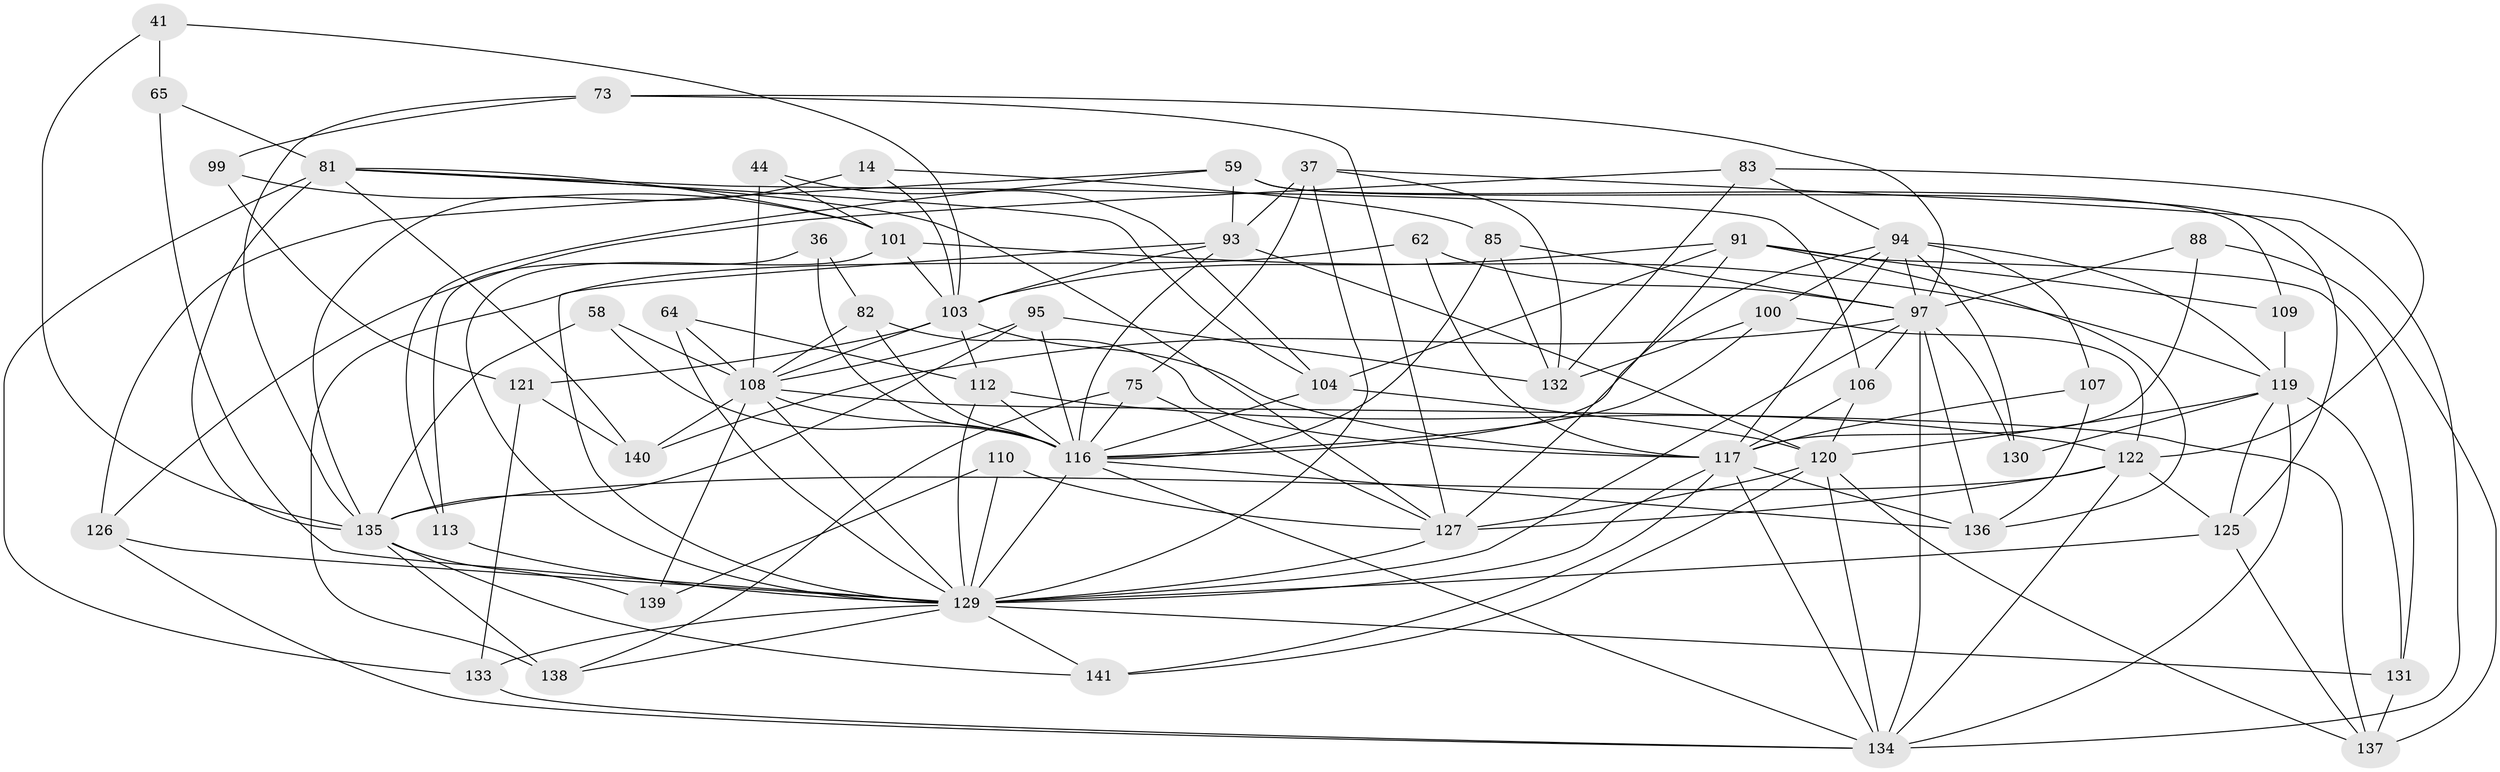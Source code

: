 // original degree distribution, {4: 1.0}
// Generated by graph-tools (version 1.1) at 2025/03/03/04/25 22:03:36]
// undirected, 56 vertices, 154 edges
graph export_dot {
graph [start="1"]
  node [color=gray90,style=filled];
  14;
  36;
  37 [super="+30"];
  41;
  44;
  58;
  59 [super="+21"];
  62;
  64;
  65 [super="+35"];
  73 [super="+22"];
  75;
  81 [super="+33+69+77"];
  82 [super="+18"];
  83;
  85;
  88;
  91 [super="+70"];
  93 [super="+79"];
  94 [super="+89"];
  95;
  97 [super="+53+78"];
  99;
  100;
  101 [super="+50"];
  103 [super="+6+46+102"];
  104 [super="+63"];
  106;
  107;
  108 [super="+15+39+87+57"];
  109;
  110;
  112 [super="+11"];
  113;
  116 [super="+48+105"];
  117 [super="+55+61+111+90"];
  119 [super="+72"];
  120 [super="+19+32+31"];
  121;
  122 [super="+23+84"];
  125 [super="+80"];
  126;
  127 [super="+38+86"];
  129 [super="+60+128+114+123"];
  130;
  131;
  132 [super="+20"];
  133;
  134 [super="+115"];
  135 [super="+98+124"];
  136 [super="+118"];
  137 [super="+8"];
  138 [super="+67"];
  139;
  140;
  141 [super="+71"];
  14 -- 85;
  14 -- 103;
  14 -- 135 [weight=2];
  36 -- 113;
  36 -- 82 [weight=2];
  36 -- 116;
  37 -- 129;
  37 -- 93;
  37 -- 132 [weight=2];
  37 -- 75;
  37 -- 134;
  41 -- 65 [weight=2];
  41 -- 103;
  41 -- 135;
  44 -- 104;
  44 -- 108 [weight=2];
  44 -- 101;
  58 -- 108;
  58 -- 116;
  58 -- 135 [weight=2];
  59 -- 93;
  59 -- 109 [weight=2];
  59 -- 113;
  59 -- 126;
  59 -- 125;
  62 -- 97;
  62 -- 117;
  62 -- 138 [weight=2];
  64 -- 112 [weight=2];
  64 -- 108;
  64 -- 129;
  65 -- 81 [weight=2];
  65 -- 129 [weight=2];
  73 -- 99 [weight=2];
  73 -- 127 [weight=2];
  73 -- 97;
  73 -- 135;
  75 -- 138;
  75 -- 116;
  75 -- 127;
  81 -- 106;
  81 -- 140;
  81 -- 135 [weight=2];
  81 -- 133;
  81 -- 101;
  81 -- 104;
  81 -- 127;
  82 -- 108 [weight=2];
  82 -- 117;
  82 -- 116;
  83 -- 126;
  83 -- 132;
  83 -- 122;
  83 -- 94;
  85 -- 132;
  85 -- 97;
  85 -- 116;
  88 -- 137 [weight=2];
  88 -- 97;
  88 -- 117;
  91 -- 109;
  91 -- 131;
  91 -- 136;
  91 -- 104;
  91 -- 103;
  91 -- 127;
  93 -- 116;
  93 -- 120;
  93 -- 129;
  93 -- 103;
  94 -- 130 [weight=2];
  94 -- 107 [weight=2];
  94 -- 100;
  94 -- 116;
  94 -- 119;
  94 -- 97;
  94 -- 117;
  95 -- 132;
  95 -- 108;
  95 -- 116;
  95 -- 135;
  97 -- 130;
  97 -- 136;
  97 -- 106;
  97 -- 134 [weight=2];
  97 -- 140;
  97 -- 129;
  99 -- 121;
  99 -- 101;
  100 -- 132;
  100 -- 122;
  100 -- 116;
  101 -- 103;
  101 -- 119;
  101 -- 129;
  103 -- 112;
  103 -- 121;
  103 -- 108 [weight=3];
  103 -- 117 [weight=2];
  104 -- 120;
  104 -- 116 [weight=2];
  106 -- 120;
  106 -- 117;
  107 -- 136;
  107 -- 117;
  108 -- 139;
  108 -- 137;
  108 -- 140;
  108 -- 116 [weight=2];
  108 -- 129 [weight=3];
  109 -- 119;
  110 -- 139;
  110 -- 127;
  110 -- 129 [weight=2];
  112 -- 122;
  112 -- 129;
  112 -- 116;
  113 -- 129 [weight=2];
  116 -- 129 [weight=3];
  116 -- 134;
  116 -- 136 [weight=2];
  117 -- 134;
  117 -- 141;
  117 -- 129 [weight=3];
  117 -- 136;
  119 -- 130;
  119 -- 131;
  119 -- 120 [weight=2];
  119 -- 134;
  119 -- 125 [weight=2];
  120 -- 127;
  120 -- 137;
  120 -- 141 [weight=2];
  120 -- 134;
  121 -- 133;
  121 -- 140;
  122 -- 127;
  122 -- 125;
  122 -- 134;
  122 -- 135 [weight=2];
  125 -- 137;
  125 -- 129;
  126 -- 134;
  126 -- 129;
  127 -- 129 [weight=2];
  129 -- 141;
  129 -- 131;
  129 -- 133;
  129 -- 138 [weight=2];
  131 -- 137;
  133 -- 134;
  135 -- 141 [weight=2];
  135 -- 138 [weight=3];
  135 -- 139 [weight=2];
}
